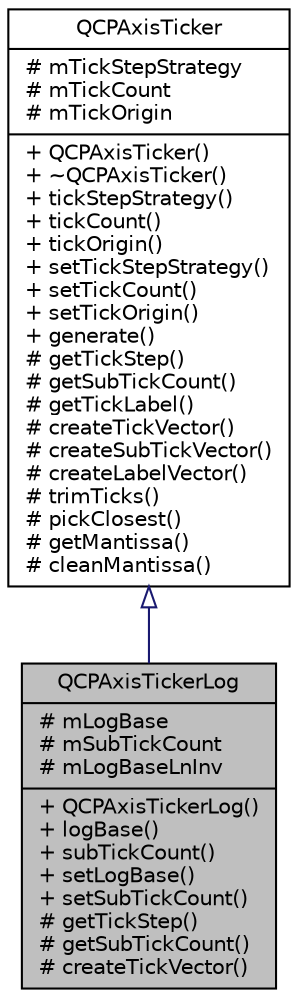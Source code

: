 digraph "QCPAxisTickerLog"
{
  edge [fontname="Helvetica",fontsize="10",labelfontname="Helvetica",labelfontsize="10"];
  node [fontname="Helvetica",fontsize="10",shape=record];
  Node221 [label="{QCPAxisTickerLog\n|# mLogBase\l# mSubTickCount\l# mLogBaseLnInv\l|+ QCPAxisTickerLog()\l+ logBase()\l+ subTickCount()\l+ setLogBase()\l+ setSubTickCount()\l# getTickStep()\l# getSubTickCount()\l# createTickVector()\l}",height=0.2,width=0.4,color="black", fillcolor="grey75", style="filled", fontcolor="black"];
  Node222 -> Node221 [dir="back",color="midnightblue",fontsize="10",style="solid",arrowtail="onormal",fontname="Helvetica"];
  Node222 [label="{QCPAxisTicker\n|# mTickStepStrategy\l# mTickCount\l# mTickOrigin\l|+ QCPAxisTicker()\l+ ~QCPAxisTicker()\l+ tickStepStrategy()\l+ tickCount()\l+ tickOrigin()\l+ setTickStepStrategy()\l+ setTickCount()\l+ setTickOrigin()\l+ generate()\l# getTickStep()\l# getSubTickCount()\l# getTickLabel()\l# createTickVector()\l# createSubTickVector()\l# createLabelVector()\l# trimTicks()\l# pickClosest()\l# getMantissa()\l# cleanMantissa()\l}",height=0.2,width=0.4,color="black", fillcolor="white", style="filled",URL="$classQCPAxisTicker.html",tooltip="The base class tick generator used by QCPAxis to create tick positions and tick labels. "];
}
